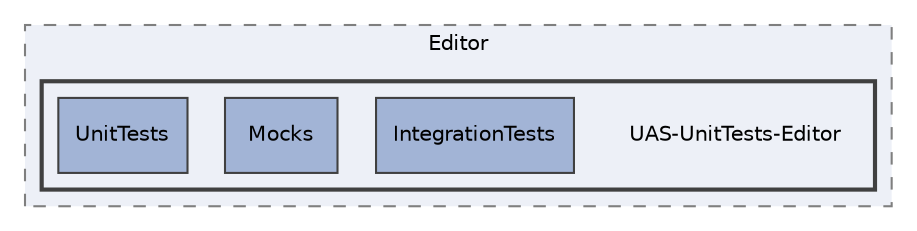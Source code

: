 digraph "Tests/Editor/UAS-UnitTests-Editor"
{
 // LATEX_PDF_SIZE
  edge [fontname="Helvetica",fontsize="10",labelfontname="Helvetica",labelfontsize="10"];
  node [fontname="Helvetica",fontsize="10",shape=record];
  compound=true
  subgraph clusterdir_741de96b26e236543dbe1b06ef8b6273 {
    graph [ bgcolor="#edf0f7", pencolor="grey50", style="filled,dashed,", label="Editor", fontname="Helvetica", fontsize="10", URL="dir_741de96b26e236543dbe1b06ef8b6273.html"]
  subgraph clusterdir_de03afd947a5cabcffc619ebbb8149f0 {
    graph [ bgcolor="#edf0f7", pencolor="grey25", style="filled,bold,", label="", fontname="Helvetica", fontsize="10", URL="dir_de03afd947a5cabcffc619ebbb8149f0.html"]
    dir_de03afd947a5cabcffc619ebbb8149f0 [shape=plaintext, label="UAS-UnitTests-Editor"];
  dir_45f375841b5006b00cddd6b2b76ab44c [shape=box, label="IntegrationTests", style="filled,", fillcolor="#a2b4d6", color="grey25", URL="dir_45f375841b5006b00cddd6b2b76ab44c.html"];
  dir_b1ff601cccac728470a15af286fe4f31 [shape=box, label="Mocks", style="filled,", fillcolor="#a2b4d6", color="grey25", URL="dir_b1ff601cccac728470a15af286fe4f31.html"];
  dir_329039ea91725a406148b4cddeb407f9 [shape=box, label="UnitTests", style="filled,", fillcolor="#a2b4d6", color="grey25", URL="dir_329039ea91725a406148b4cddeb407f9.html"];
  }
  }
}
